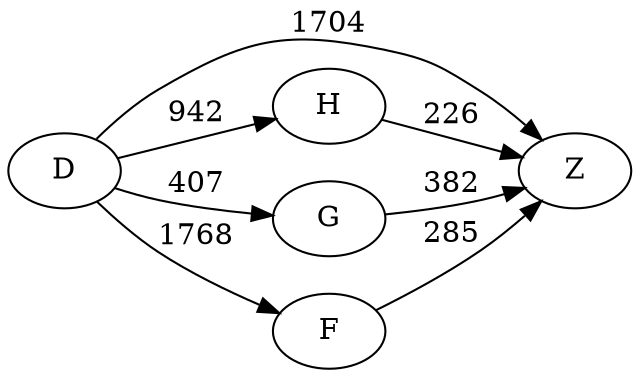 digraph G {
	rankdir=LR size="8,5"
	D
	Z
	D -> Z [label=1704]
	D
	H
	D -> H [label=942]
	D
	G
	D -> G [label=407]
	D
	F
	D -> F [label=1768]
	H
	Z
	H -> Z [label=226]
	G
	Z
	G -> Z [label=382]
	F
	Z
	F -> Z [label=285]
}

